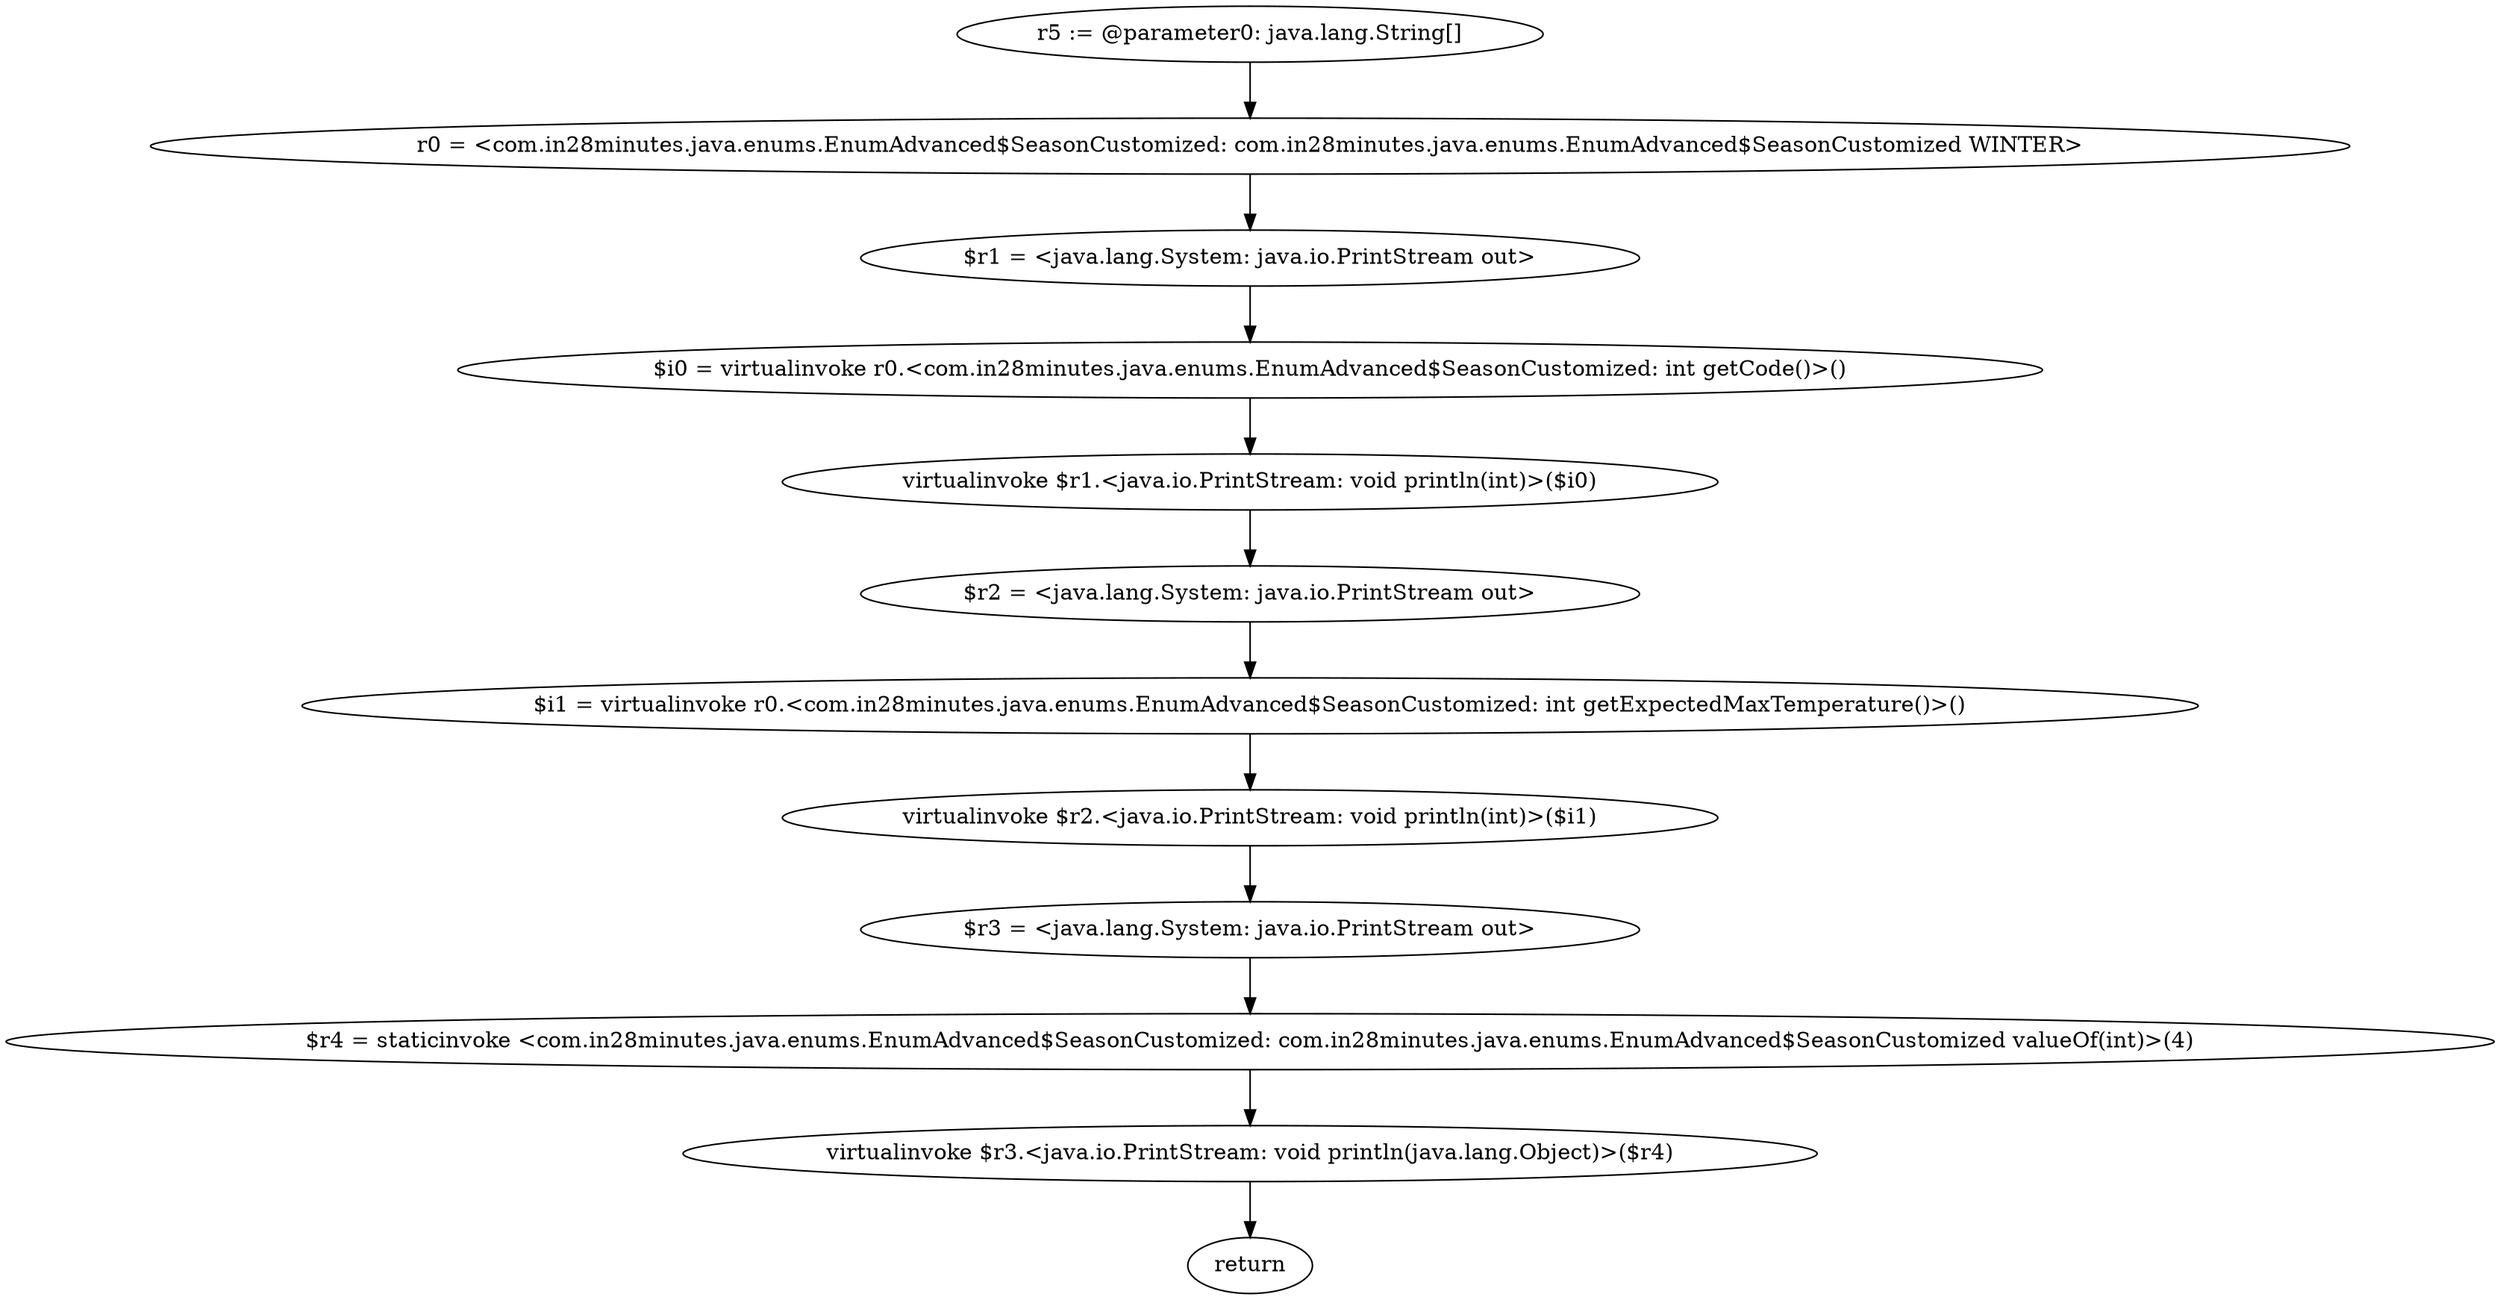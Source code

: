 digraph "unitGraph" {
    "r5 := @parameter0: java.lang.String[]"
    "r0 = <com.in28minutes.java.enums.EnumAdvanced$SeasonCustomized: com.in28minutes.java.enums.EnumAdvanced$SeasonCustomized WINTER>"
    "$r1 = <java.lang.System: java.io.PrintStream out>"
    "$i0 = virtualinvoke r0.<com.in28minutes.java.enums.EnumAdvanced$SeasonCustomized: int getCode()>()"
    "virtualinvoke $r1.<java.io.PrintStream: void println(int)>($i0)"
    "$r2 = <java.lang.System: java.io.PrintStream out>"
    "$i1 = virtualinvoke r0.<com.in28minutes.java.enums.EnumAdvanced$SeasonCustomized: int getExpectedMaxTemperature()>()"
    "virtualinvoke $r2.<java.io.PrintStream: void println(int)>($i1)"
    "$r3 = <java.lang.System: java.io.PrintStream out>"
    "$r4 = staticinvoke <com.in28minutes.java.enums.EnumAdvanced$SeasonCustomized: com.in28minutes.java.enums.EnumAdvanced$SeasonCustomized valueOf(int)>(4)"
    "virtualinvoke $r3.<java.io.PrintStream: void println(java.lang.Object)>($r4)"
    "return"
    "r5 := @parameter0: java.lang.String[]"->"r0 = <com.in28minutes.java.enums.EnumAdvanced$SeasonCustomized: com.in28minutes.java.enums.EnumAdvanced$SeasonCustomized WINTER>";
    "r0 = <com.in28minutes.java.enums.EnumAdvanced$SeasonCustomized: com.in28minutes.java.enums.EnumAdvanced$SeasonCustomized WINTER>"->"$r1 = <java.lang.System: java.io.PrintStream out>";
    "$r1 = <java.lang.System: java.io.PrintStream out>"->"$i0 = virtualinvoke r0.<com.in28minutes.java.enums.EnumAdvanced$SeasonCustomized: int getCode()>()";
    "$i0 = virtualinvoke r0.<com.in28minutes.java.enums.EnumAdvanced$SeasonCustomized: int getCode()>()"->"virtualinvoke $r1.<java.io.PrintStream: void println(int)>($i0)";
    "virtualinvoke $r1.<java.io.PrintStream: void println(int)>($i0)"->"$r2 = <java.lang.System: java.io.PrintStream out>";
    "$r2 = <java.lang.System: java.io.PrintStream out>"->"$i1 = virtualinvoke r0.<com.in28minutes.java.enums.EnumAdvanced$SeasonCustomized: int getExpectedMaxTemperature()>()";
    "$i1 = virtualinvoke r0.<com.in28minutes.java.enums.EnumAdvanced$SeasonCustomized: int getExpectedMaxTemperature()>()"->"virtualinvoke $r2.<java.io.PrintStream: void println(int)>($i1)";
    "virtualinvoke $r2.<java.io.PrintStream: void println(int)>($i1)"->"$r3 = <java.lang.System: java.io.PrintStream out>";
    "$r3 = <java.lang.System: java.io.PrintStream out>"->"$r4 = staticinvoke <com.in28minutes.java.enums.EnumAdvanced$SeasonCustomized: com.in28minutes.java.enums.EnumAdvanced$SeasonCustomized valueOf(int)>(4)";
    "$r4 = staticinvoke <com.in28minutes.java.enums.EnumAdvanced$SeasonCustomized: com.in28minutes.java.enums.EnumAdvanced$SeasonCustomized valueOf(int)>(4)"->"virtualinvoke $r3.<java.io.PrintStream: void println(java.lang.Object)>($r4)";
    "virtualinvoke $r3.<java.io.PrintStream: void println(java.lang.Object)>($r4)"->"return";
}
